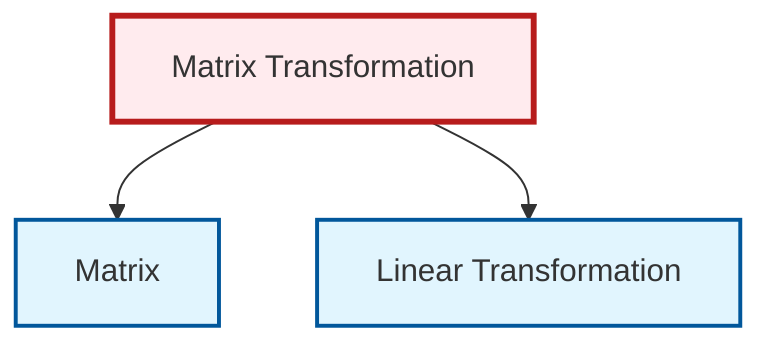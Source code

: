 graph TD
    classDef definition fill:#e1f5fe,stroke:#01579b,stroke-width:2px
    classDef theorem fill:#f3e5f5,stroke:#4a148c,stroke-width:2px
    classDef axiom fill:#fff3e0,stroke:#e65100,stroke-width:2px
    classDef example fill:#e8f5e9,stroke:#1b5e20,stroke-width:2px
    classDef current fill:#ffebee,stroke:#b71c1c,stroke-width:3px
    def-linear-transformation["Linear Transformation"]:::definition
    ex-matrix-transformation["Matrix Transformation"]:::example
    def-matrix["Matrix"]:::definition
    ex-matrix-transformation --> def-matrix
    ex-matrix-transformation --> def-linear-transformation
    class ex-matrix-transformation current